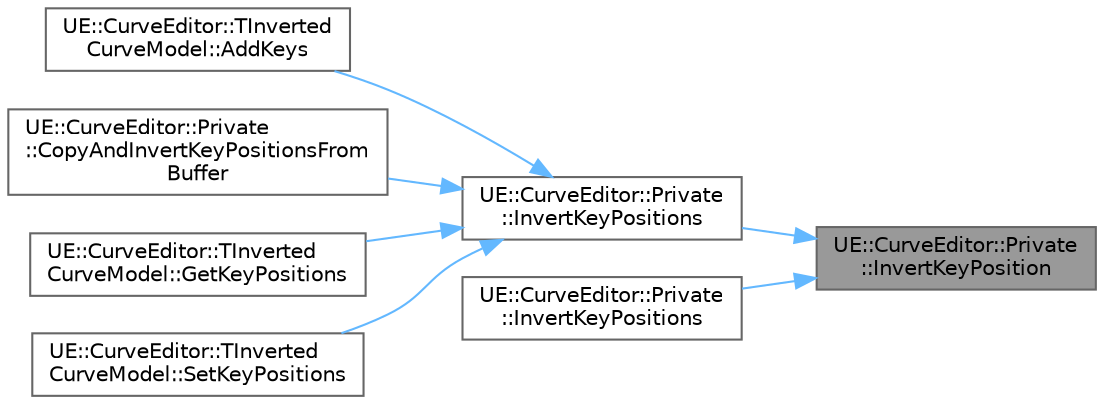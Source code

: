 digraph "UE::CurveEditor::Private::InvertKeyPosition"
{
 // INTERACTIVE_SVG=YES
 // LATEX_PDF_SIZE
  bgcolor="transparent";
  edge [fontname=Helvetica,fontsize=10,labelfontname=Helvetica,labelfontsize=10];
  node [fontname=Helvetica,fontsize=10,shape=box,height=0.2,width=0.4];
  rankdir="RL";
  Node1 [id="Node000001",label="UE::CurveEditor::Private\l::InvertKeyPosition",height=0.2,width=0.4,color="gray40", fillcolor="grey60", style="filled", fontcolor="black",tooltip=" "];
  Node1 -> Node2 [id="edge1_Node000001_Node000002",dir="back",color="steelblue1",style="solid",tooltip=" "];
  Node2 [id="Node000002",label="UE::CurveEditor::Private\l::InvertKeyPositions",height=0.2,width=0.4,color="grey40", fillcolor="white", style="filled",URL="$d9/dea/namespaceUE_1_1CurveEditor_1_1Private.html#aea335fd37d79767566336ca2ef463bc6",tooltip=" "];
  Node2 -> Node3 [id="edge2_Node000002_Node000003",dir="back",color="steelblue1",style="solid",tooltip=" "];
  Node3 [id="Node000003",label="UE::CurveEditor::TInverted\lCurveModel::AddKeys",height=0.2,width=0.4,color="grey40", fillcolor="white", style="filled",URL="$d0/dba/classUE_1_1CurveEditor_1_1TInvertedCurveModel.html#a3db5ec69b51215dc3dbbbb3cf4a77a4c",tooltip=" "];
  Node2 -> Node4 [id="edge3_Node000002_Node000004",dir="back",color="steelblue1",style="solid",tooltip=" "];
  Node4 [id="Node000004",label="UE::CurveEditor::Private\l::CopyAndInvertKeyPositionsFrom\lBuffer",height=0.2,width=0.4,color="grey40", fillcolor="white", style="filled",URL="$d9/dea/namespaceUE_1_1CurveEditor_1_1Private.html#ac53f57b6d917700ff80720f1bf09b8c5",tooltip=" "];
  Node2 -> Node5 [id="edge4_Node000002_Node000005",dir="back",color="steelblue1",style="solid",tooltip=" "];
  Node5 [id="Node000005",label="UE::CurveEditor::TInverted\lCurveModel::GetKeyPositions",height=0.2,width=0.4,color="grey40", fillcolor="white", style="filled",URL="$d0/dba/classUE_1_1CurveEditor_1_1TInvertedCurveModel.html#a20b2883cb3218c496f3c32934e2c0a4d",tooltip=" "];
  Node2 -> Node6 [id="edge5_Node000002_Node000006",dir="back",color="steelblue1",style="solid",tooltip=" "];
  Node6 [id="Node000006",label="UE::CurveEditor::TInverted\lCurveModel::SetKeyPositions",height=0.2,width=0.4,color="grey40", fillcolor="white", style="filled",URL="$d0/dba/classUE_1_1CurveEditor_1_1TInvertedCurveModel.html#a4abef0a8815a21fd7566f22492657a97",tooltip=" "];
  Node1 -> Node7 [id="edge6_Node000001_Node000007",dir="back",color="steelblue1",style="solid",tooltip=" "];
  Node7 [id="Node000007",label="UE::CurveEditor::Private\l::InvertKeyPositions",height=0.2,width=0.4,color="grey40", fillcolor="white", style="filled",URL="$d9/dea/namespaceUE_1_1CurveEditor_1_1Private.html#afee4523209f635a4adcaa56c8e5d0161",tooltip=" "];
}
